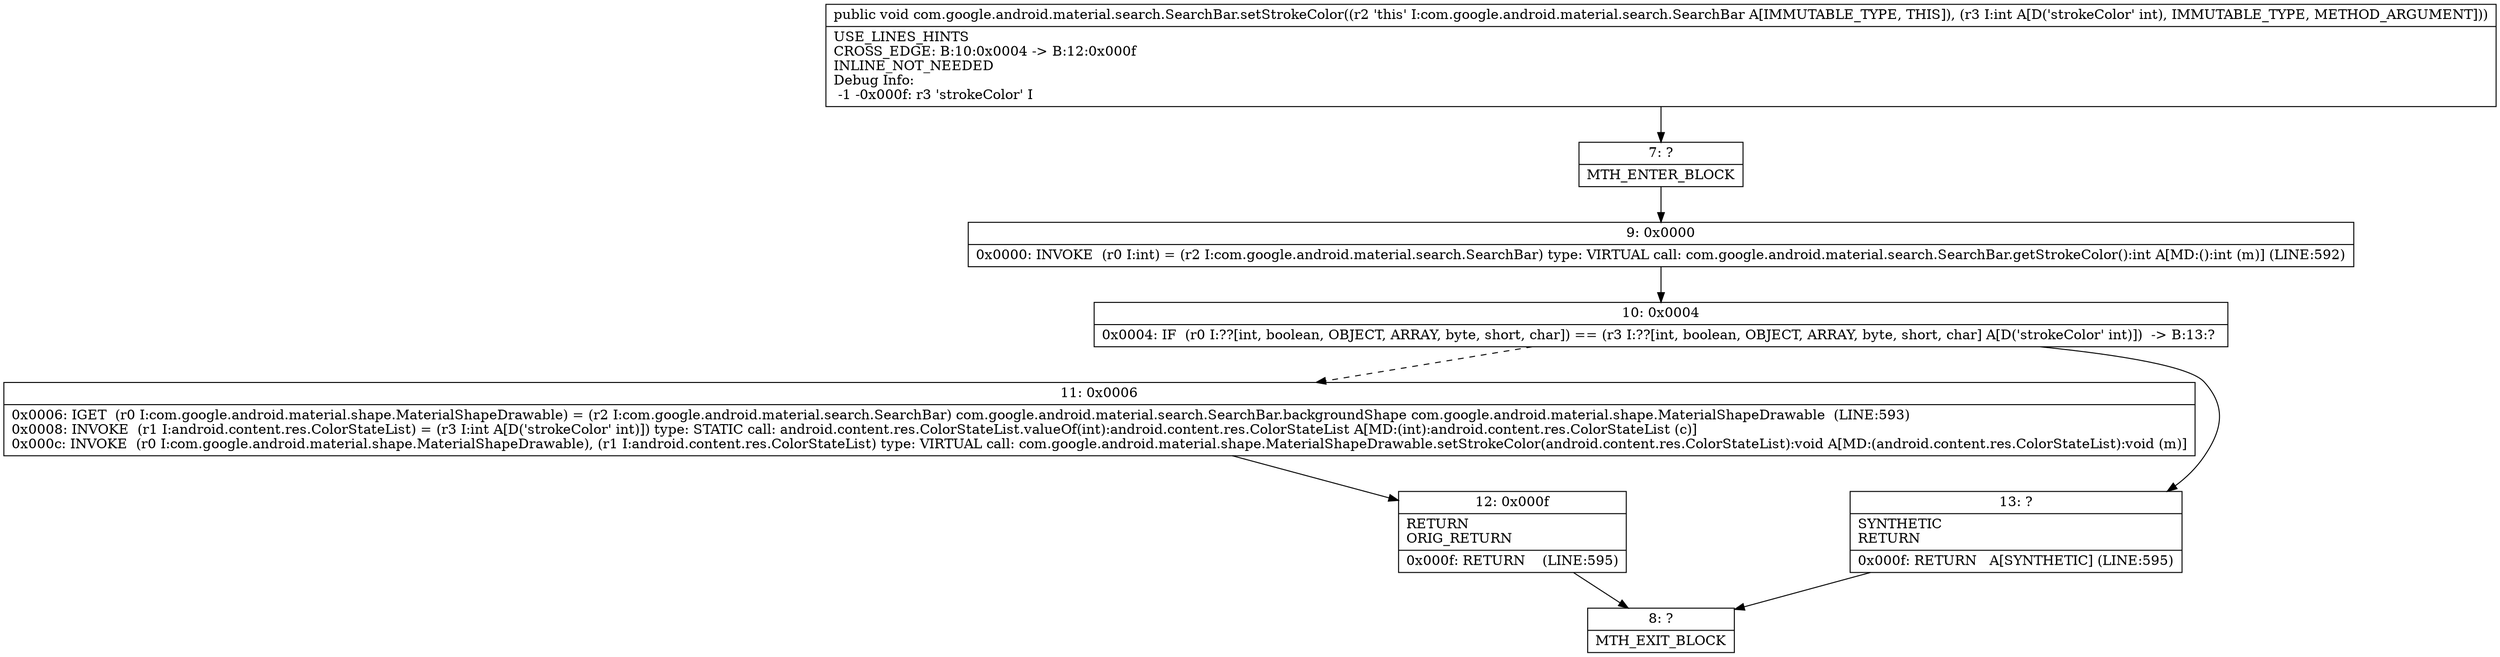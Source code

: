 digraph "CFG forcom.google.android.material.search.SearchBar.setStrokeColor(I)V" {
Node_7 [shape=record,label="{7\:\ ?|MTH_ENTER_BLOCK\l}"];
Node_9 [shape=record,label="{9\:\ 0x0000|0x0000: INVOKE  (r0 I:int) = (r2 I:com.google.android.material.search.SearchBar) type: VIRTUAL call: com.google.android.material.search.SearchBar.getStrokeColor():int A[MD:():int (m)] (LINE:592)\l}"];
Node_10 [shape=record,label="{10\:\ 0x0004|0x0004: IF  (r0 I:??[int, boolean, OBJECT, ARRAY, byte, short, char]) == (r3 I:??[int, boolean, OBJECT, ARRAY, byte, short, char] A[D('strokeColor' int)])  \-\> B:13:? \l}"];
Node_11 [shape=record,label="{11\:\ 0x0006|0x0006: IGET  (r0 I:com.google.android.material.shape.MaterialShapeDrawable) = (r2 I:com.google.android.material.search.SearchBar) com.google.android.material.search.SearchBar.backgroundShape com.google.android.material.shape.MaterialShapeDrawable  (LINE:593)\l0x0008: INVOKE  (r1 I:android.content.res.ColorStateList) = (r3 I:int A[D('strokeColor' int)]) type: STATIC call: android.content.res.ColorStateList.valueOf(int):android.content.res.ColorStateList A[MD:(int):android.content.res.ColorStateList (c)]\l0x000c: INVOKE  (r0 I:com.google.android.material.shape.MaterialShapeDrawable), (r1 I:android.content.res.ColorStateList) type: VIRTUAL call: com.google.android.material.shape.MaterialShapeDrawable.setStrokeColor(android.content.res.ColorStateList):void A[MD:(android.content.res.ColorStateList):void (m)]\l}"];
Node_12 [shape=record,label="{12\:\ 0x000f|RETURN\lORIG_RETURN\l|0x000f: RETURN    (LINE:595)\l}"];
Node_8 [shape=record,label="{8\:\ ?|MTH_EXIT_BLOCK\l}"];
Node_13 [shape=record,label="{13\:\ ?|SYNTHETIC\lRETURN\l|0x000f: RETURN   A[SYNTHETIC] (LINE:595)\l}"];
MethodNode[shape=record,label="{public void com.google.android.material.search.SearchBar.setStrokeColor((r2 'this' I:com.google.android.material.search.SearchBar A[IMMUTABLE_TYPE, THIS]), (r3 I:int A[D('strokeColor' int), IMMUTABLE_TYPE, METHOD_ARGUMENT]))  | USE_LINES_HINTS\lCROSS_EDGE: B:10:0x0004 \-\> B:12:0x000f\lINLINE_NOT_NEEDED\lDebug Info:\l  \-1 \-0x000f: r3 'strokeColor' I\l}"];
MethodNode -> Node_7;Node_7 -> Node_9;
Node_9 -> Node_10;
Node_10 -> Node_11[style=dashed];
Node_10 -> Node_13;
Node_11 -> Node_12;
Node_12 -> Node_8;
Node_13 -> Node_8;
}

